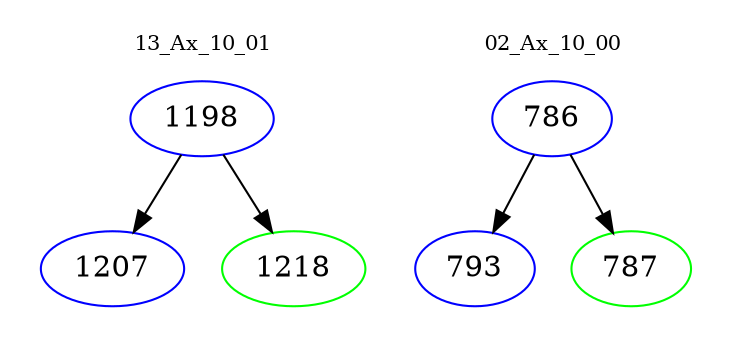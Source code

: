 digraph{
subgraph cluster_0 {
color = white
label = "13_Ax_10_01";
fontsize=10;
T0_1198 [label="1198", color="blue"]
T0_1198 -> T0_1207 [color="black"]
T0_1207 [label="1207", color="blue"]
T0_1198 -> T0_1218 [color="black"]
T0_1218 [label="1218", color="green"]
}
subgraph cluster_1 {
color = white
label = "02_Ax_10_00";
fontsize=10;
T1_786 [label="786", color="blue"]
T1_786 -> T1_793 [color="black"]
T1_793 [label="793", color="blue"]
T1_786 -> T1_787 [color="black"]
T1_787 [label="787", color="green"]
}
}

